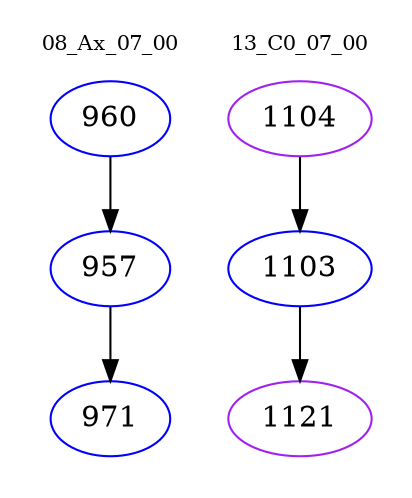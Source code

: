 digraph{
subgraph cluster_0 {
color = white
label = "08_Ax_07_00";
fontsize=10;
T0_960 [label="960", color="blue"]
T0_960 -> T0_957 [color="black"]
T0_957 [label="957", color="blue"]
T0_957 -> T0_971 [color="black"]
T0_971 [label="971", color="blue"]
}
subgraph cluster_1 {
color = white
label = "13_C0_07_00";
fontsize=10;
T1_1104 [label="1104", color="purple"]
T1_1104 -> T1_1103 [color="black"]
T1_1103 [label="1103", color="blue"]
T1_1103 -> T1_1121 [color="black"]
T1_1121 [label="1121", color="purple"]
}
}
